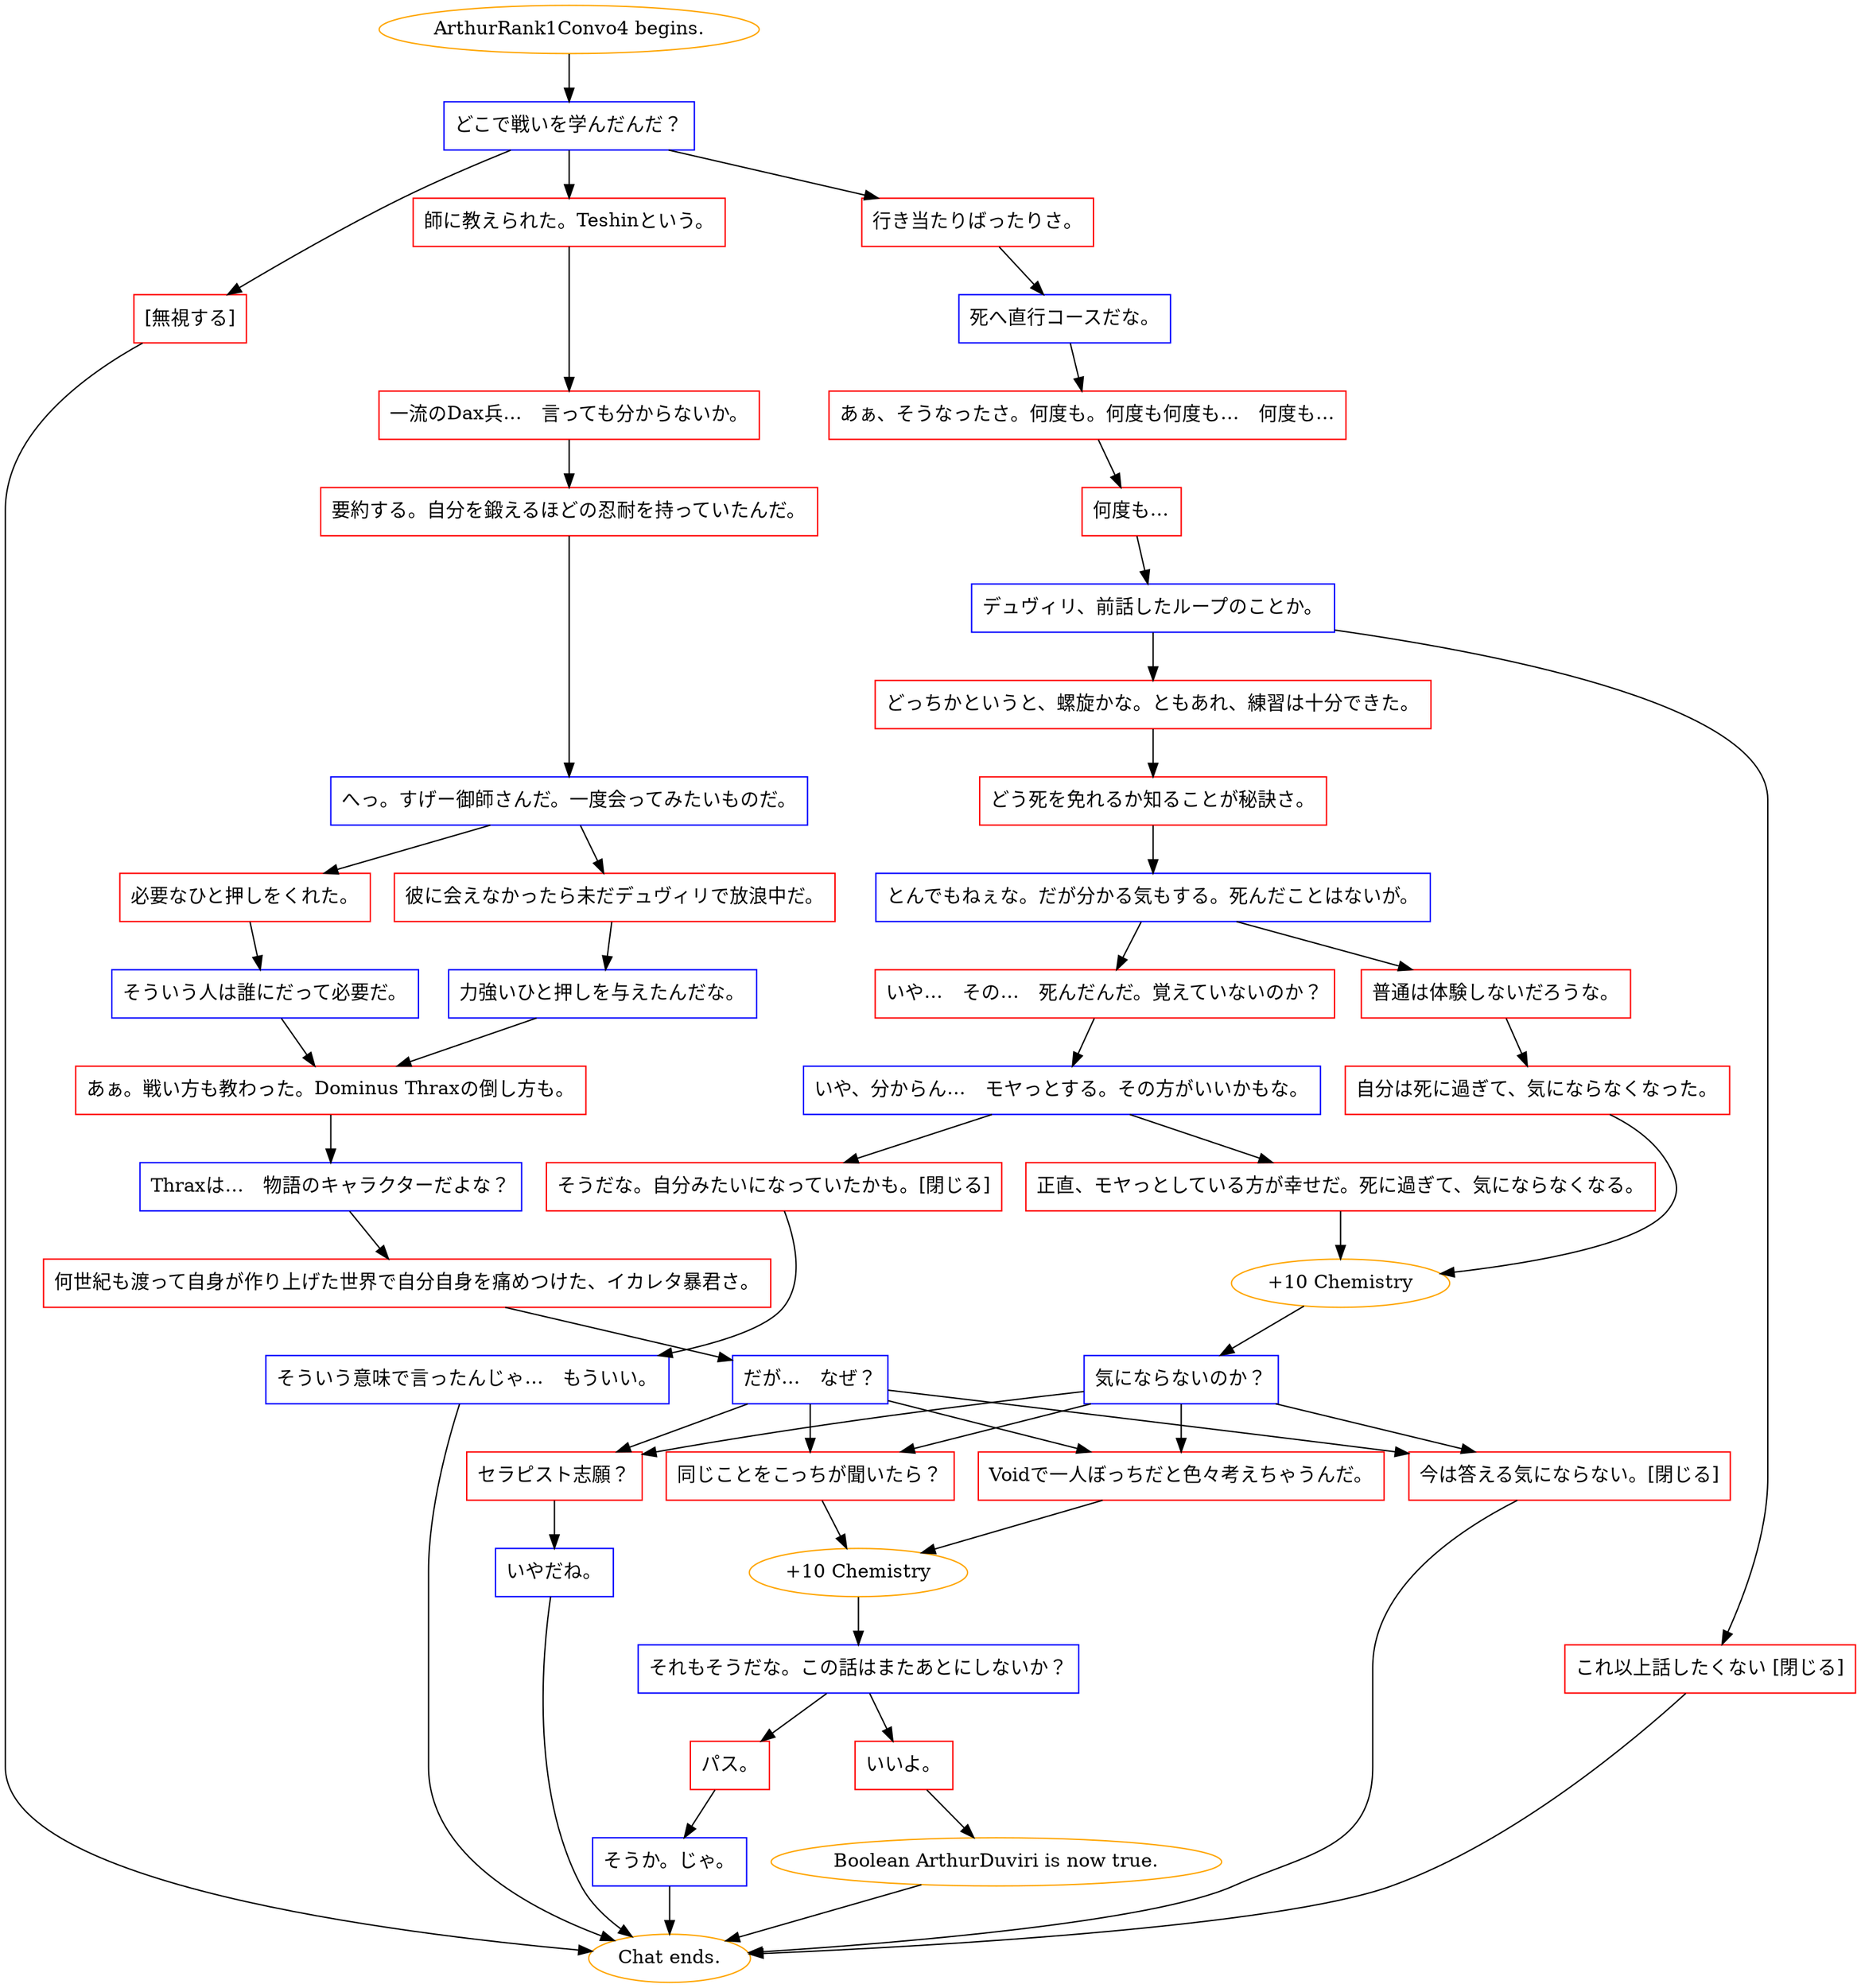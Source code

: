 digraph {
	"ArthurRank1Convo4 begins." [color=orange];
		"ArthurRank1Convo4 begins." -> j3926829532;
	j3926829532 [label="どこで戦いを学んだんだ？",shape=box,color=blue];
		j3926829532 -> j172291809;
		j3926829532 -> j741239314;
		j3926829532 -> j85835136;
	j172291809 [label="行き当たりばったりさ。",shape=box,color=red];
		j172291809 -> j530357027;
	j741239314 [label="師に教えられた。Teshinという。",shape=box,color=red];
		j741239314 -> j2348649507;
	j85835136 [label="[無視する]",shape=box,color=red];
		j85835136 -> "Chat ends.";
	j530357027 [label="死へ直行コースだな。",shape=box,color=blue];
		j530357027 -> j3147970477;
	j2348649507 [label="一流のDax兵…　言っても分からないか。",shape=box,color=red];
		j2348649507 -> j1326123222;
	"Chat ends." [color=orange];
	j3147970477 [label="あぁ、そうなったさ。何度も。何度も何度も…　何度も…",shape=box,color=red];
		j3147970477 -> j3116954934;
	j1326123222 [label="要約する。自分を鍛えるほどの忍耐を持っていたんだ。",shape=box,color=red];
		j1326123222 -> j2254559657;
	j3116954934 [label="何度も…",shape=box,color=red];
		j3116954934 -> j991345113;
	j2254559657 [label="へっ。すげー御師さんだ。一度会ってみたいものだ。",shape=box,color=blue];
		j2254559657 -> j1148232525;
		j2254559657 -> j1721845431;
	j991345113 [label="デュヴィリ、前話したループのことか。",shape=box,color=blue];
		j991345113 -> j3953723363;
		j991345113 -> j2169784388;
	j1148232525 [label="彼に会えなかったら未だデュヴィリで放浪中だ。",shape=box,color=red];
		j1148232525 -> j2820015361;
	j1721845431 [label="必要なひと押しをくれた。",shape=box,color=red];
		j1721845431 -> j3041442675;
	j3953723363 [label="どっちかというと、螺旋かな。ともあれ、練習は十分できた。",shape=box,color=red];
		j3953723363 -> j706848843;
	j2169784388 [label="これ以上話したくない [閉じる]",shape=box,color=red];
		j2169784388 -> "Chat ends.";
	j2820015361 [label="力強いひと押しを与えたんだな。",shape=box,color=blue];
		j2820015361 -> j2753294714;
	j3041442675 [label="そういう人は誰にだって必要だ。",shape=box,color=blue];
		j3041442675 -> j2753294714;
	j706848843 [label="どう死を免れるか知ることが秘訣さ。",shape=box,color=red];
		j706848843 -> j304566400;
	j2753294714 [label="あぁ。戦い方も教わった。Dominus Thraxの倒し方も。",shape=box,color=red];
		j2753294714 -> j3913381363;
	j304566400 [label="とんでもねぇな。だが分かる気もする。死んだことはないが。",shape=box,color=blue];
		j304566400 -> j41497632;
		j304566400 -> j2150342634;
	j3913381363 [label="Thraxは…　物語のキャラクターだよな？",shape=box,color=blue];
		j3913381363 -> j2531254192;
	j41497632 [label="いや…　その…　死んだんだ。覚えていないのか？",shape=box,color=red];
		j41497632 -> j2952608248;
	j2150342634 [label="普通は体験しないだろうな。",shape=box,color=red];
		j2150342634 -> j3131830061;
	j2531254192 [label="何世紀も渡って自身が作り上げた世界で自分自身を痛めつけた、イカレタ暴君さ。",shape=box,color=red];
		j2531254192 -> j2123189303;
	j2952608248 [label="いや、分からん…　モヤっとする。その方がいいかもな。",shape=box,color=blue];
		j2952608248 -> j3345565640;
		j2952608248 -> j4144191186;
	j3131830061 [label="自分は死に過ぎて、気にならなくなった。",shape=box,color=red];
		j3131830061 -> j3254037206;
	j2123189303 [label="だが…　なぜ？",shape=box,color=blue];
		j2123189303 -> j1810796871;
		j2123189303 -> j2131897369;
		j2123189303 -> j311120195;
		j2123189303 -> j2316958773;
	j3345565640 [label="そうだな。自分みたいになっていたかも。[閉じる]",shape=box,color=red];
		j3345565640 -> j4237505566;
	j4144191186 [label="正直、モヤっとしている方が幸せだ。死に過ぎて、気にならなくなる。",shape=box,color=red];
		j4144191186 -> j3254037206;
	j3254037206 [label="+10 Chemistry",color=orange];
		j3254037206 -> j1370463532;
	j1810796871 [label="同じことをこっちが聞いたら？",shape=box,color=red];
		j1810796871 -> j1391492142;
	j2131897369 [label="セラピスト志願？",shape=box,color=red];
		j2131897369 -> j1384839631;
	j311120195 [label="Voidで一人ぼっちだと色々考えちゃうんだ。",shape=box,color=red];
		j311120195 -> j1391492142;
	j2316958773 [label="今は答える気にならない。[閉じる]",shape=box,color=red];
		j2316958773 -> "Chat ends.";
	j4237505566 [label="そういう意味で言ったんじゃ…　もういい。",shape=box,color=blue];
		j4237505566 -> "Chat ends.";
	j1370463532 [label="気にならないのか？",shape=box,color=blue];
		j1370463532 -> j1810796871;
		j1370463532 -> j2131897369;
		j1370463532 -> j311120195;
		j1370463532 -> j2316958773;
	j1391492142 [label="+10 Chemistry",color=orange];
		j1391492142 -> j2065986416;
	j1384839631 [label="いやだね。",shape=box,color=blue];
		j1384839631 -> "Chat ends.";
	j2065986416 [label="それもそうだな。この話はまたあとにしないか？",shape=box,color=blue];
		j2065986416 -> j1320949810;
		j2065986416 -> j965887869;
	j1320949810 [label="いいよ。",shape=box,color=red];
		j1320949810 -> j1992354670;
	j965887869 [label="パス。",shape=box,color=red];
		j965887869 -> j1442146590;
	j1992354670 [label="Boolean ArthurDuviri is now true.",color=orange];
		j1992354670 -> "Chat ends.";
	j1442146590 [label="そうか。じゃ。",shape=box,color=blue];
		j1442146590 -> "Chat ends.";
}